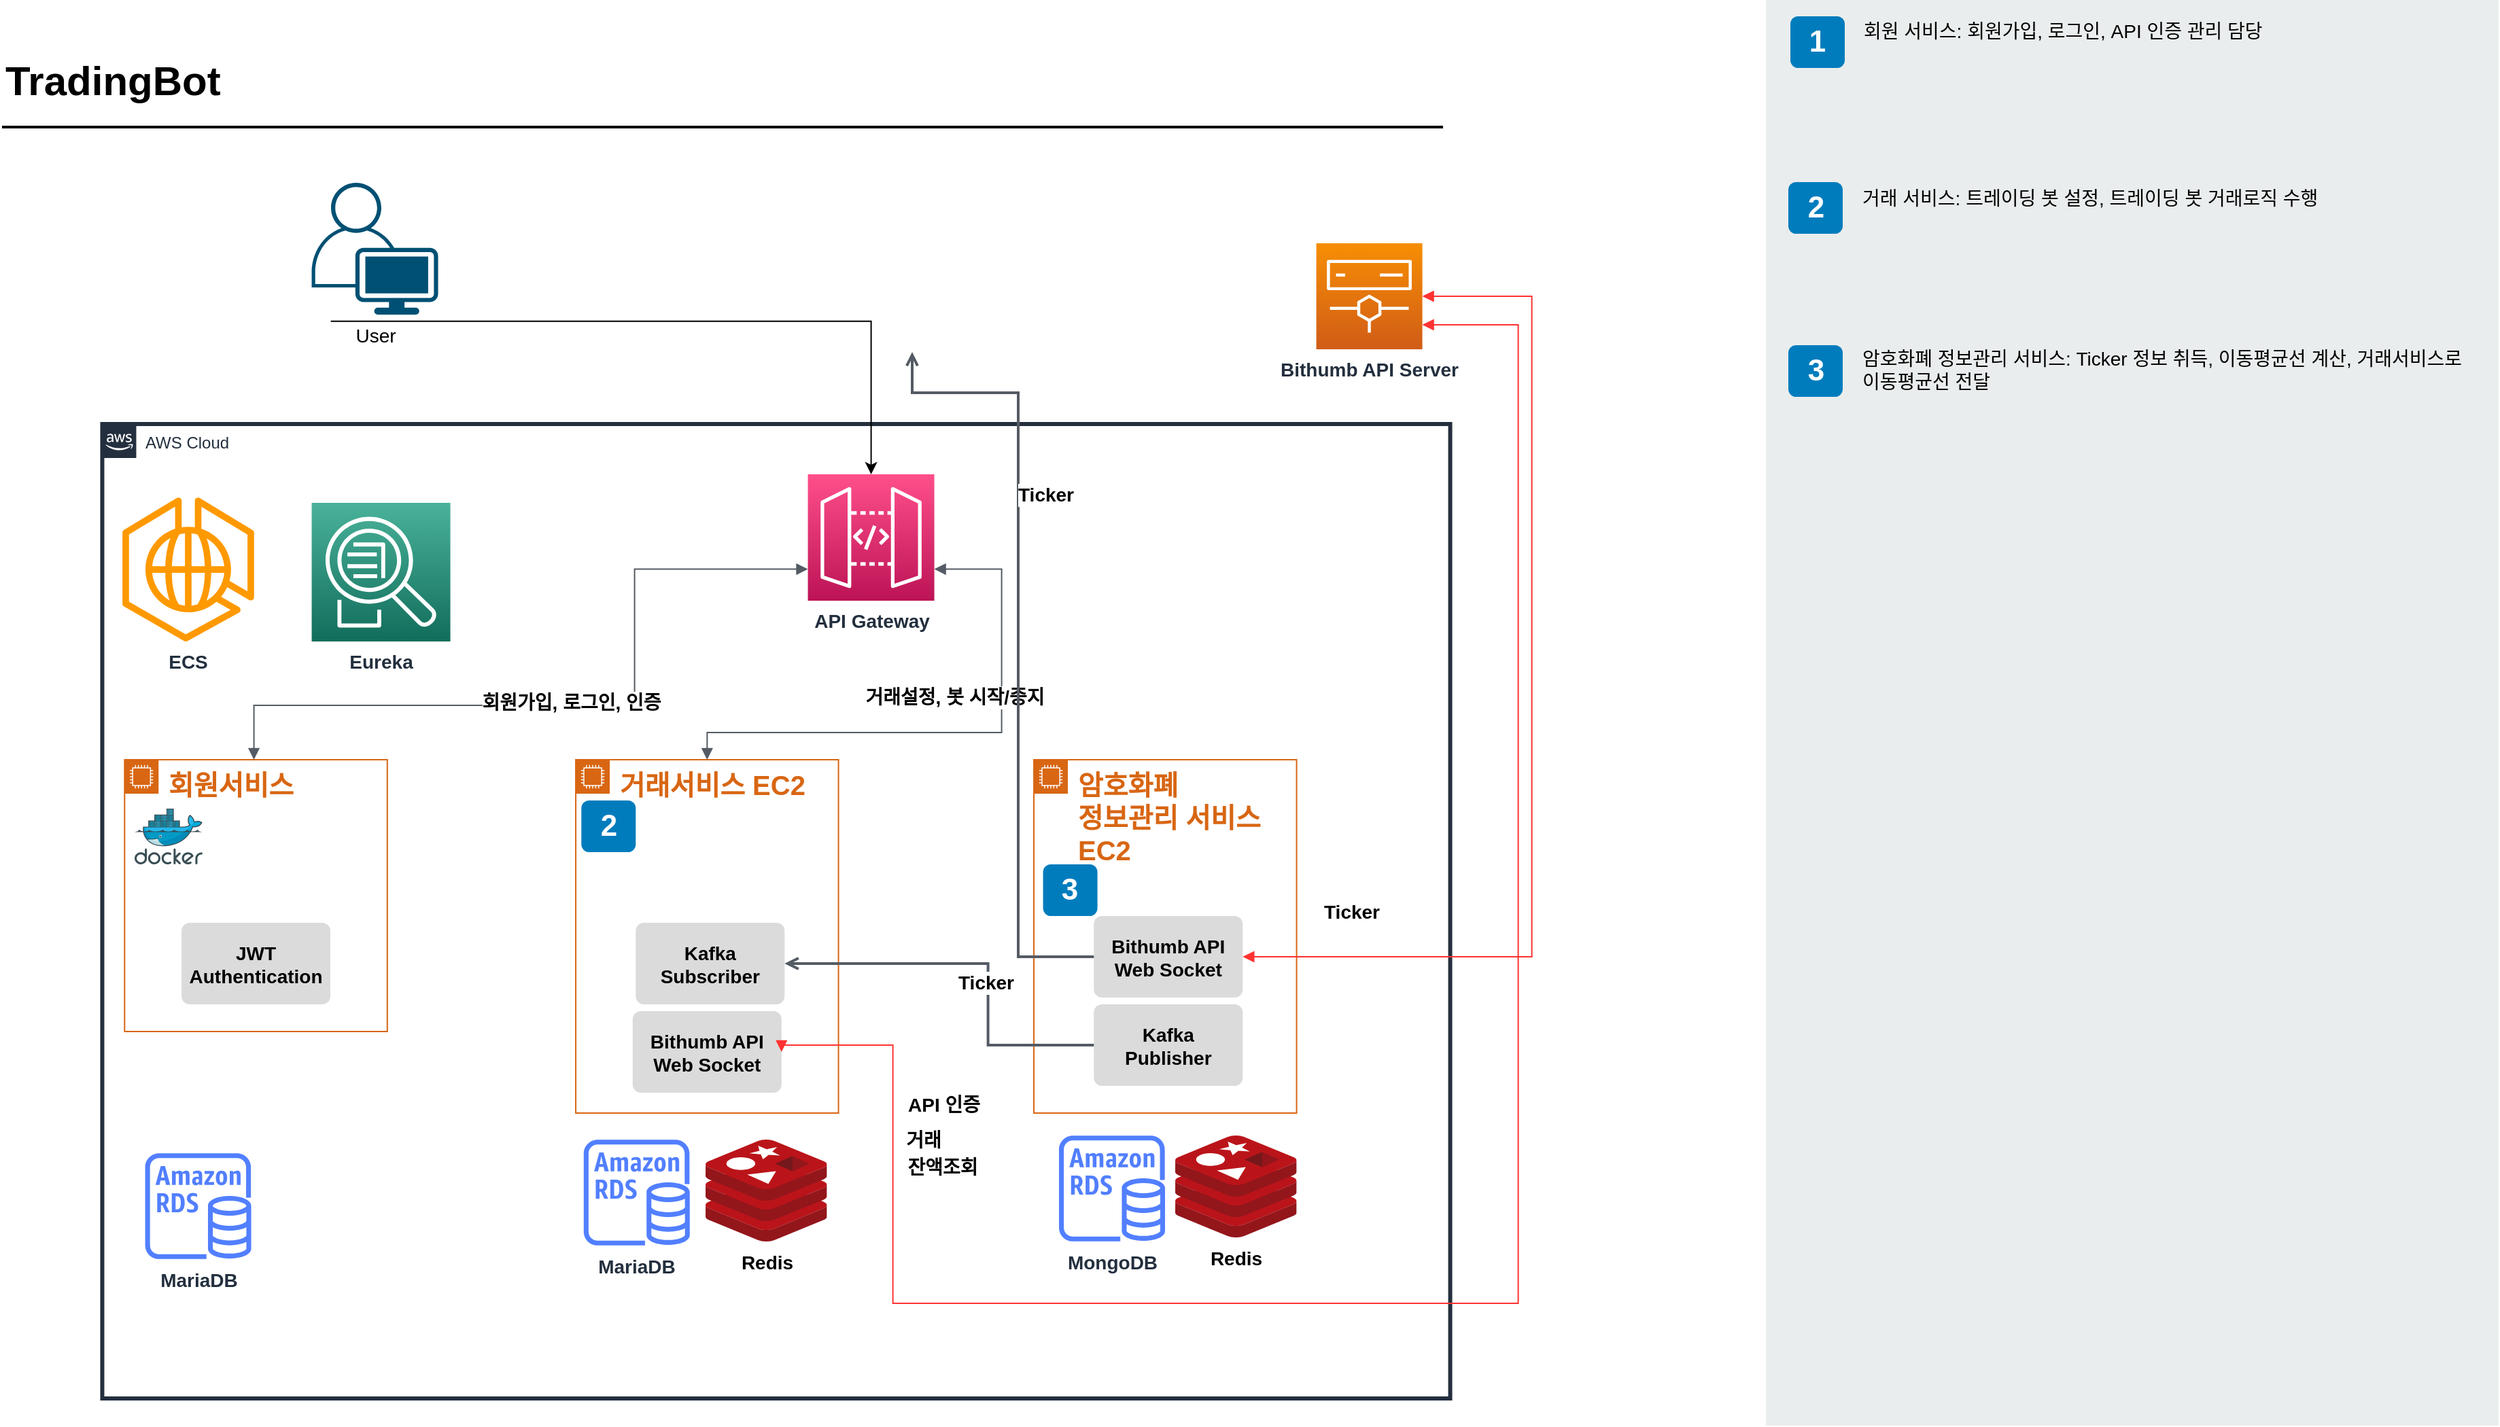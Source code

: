 <mxfile version="15.7.3" type="github"><diagram id="Ht1M8jgEwFfnCIfOTk4-" name="Page-1"><mxGraphModel dx="1483" dy="770" grid="1" gridSize="10" guides="1" tooltips="1" connect="1" arrows="1" fold="1" page="1" pageScale="1" pageWidth="1169" pageHeight="827" math="0" shadow="0"><root><mxCell id="0"/><mxCell id="1" parent="0"/><mxCell id="lZyyrw_v1k-XXsasgZWi-5" value="&lt;font style=&quot;font-size: 20px;&quot;&gt;거래서비스 EC2&amp;nbsp;&lt;/font&gt;" style="points=[[0,0],[0.25,0],[0.5,0],[0.75,0],[1,0],[1,0.25],[1,0.5],[1,0.75],[1,1],[0.75,1],[0.5,1],[0.25,1],[0,1],[0,0.75],[0,0.5],[0,0.25]];outlineConnect=0;gradientColor=none;html=1;whiteSpace=wrap;fontSize=20;fontStyle=1;shape=mxgraph.aws4.group;grIcon=mxgraph.aws4.group_ec2_instance_contents;strokeColor=#D86613;fillColor=none;verticalAlign=top;align=left;spacingLeft=30;fontColor=#D86613;dashed=0;" parent="1" vertex="1"><mxGeometry x="474.53" y="610" width="193.25" height="260" as="geometry"/></mxCell><mxCell id="lZyyrw_v1k-XXsasgZWi-48" value="AWS Cloud" style="points=[[0,0],[0.25,0],[0.5,0],[0.75,0],[1,0],[1,0.25],[1,0.5],[1,0.75],[1,1],[0.75,1],[0.5,1],[0.25,1],[0,1],[0,0.75],[0,0.5],[0,0.25]];outlineConnect=0;gradientColor=none;html=1;whiteSpace=wrap;fontSize=12;fontStyle=0;shape=mxgraph.aws4.group;grIcon=mxgraph.aws4.group_aws_cloud_alt;strokeColor=#232F3E;fillColor=none;verticalAlign=top;align=left;spacingLeft=30;fontColor=#232F3E;dashed=0;strokeWidth=3;" parent="1" vertex="1"><mxGeometry x="126.23" y="363" width="991.55" height="717" as="geometry"/></mxCell><mxCell id="-QjtrjUzRDEMRZ5MF8oH-27" value="2" style="rounded=1;whiteSpace=wrap;html=1;fillColor=#007CBD;strokeColor=none;fontColor=#FFFFFF;fontStyle=1;fontSize=22;" parent="1" vertex="1"><mxGeometry x="478.65" y="640" width="40" height="38" as="geometry"/></mxCell><mxCell id="-QjtrjUzRDEMRZ5MF8oH-47" value="TradingBot" style="text;html=1;resizable=0;points=[];autosize=1;align=left;verticalAlign=top;spacingTop=-4;fontSize=30;fontStyle=1" parent="1" vertex="1"><mxGeometry x="52.5" y="90" width="170" height="40" as="geometry"/></mxCell><mxCell id="SCVMTBWpLvtzJIhz15lM-1" value="" style="line;strokeWidth=2;html=1;fontSize=14;" parent="1" vertex="1"><mxGeometry x="52.5" y="139.5" width="1060" height="10" as="geometry"/></mxCell><mxCell id="7OVz4w7n9kzEPWy-4BBC-3" value="" style="rounded=0;whiteSpace=wrap;html=1;fillColor=#EAEDED;fontSize=22;fontColor=#FFFFFF;strokeColor=none;labelBackgroundColor=none;" parent="1" vertex="1"><mxGeometry x="1350" y="51" width="539" height="1049" as="geometry"/></mxCell><mxCell id="7OVz4w7n9kzEPWy-4BBC-4" value="1" style="rounded=1;whiteSpace=wrap;html=1;fillColor=#007CBD;strokeColor=none;fontColor=#FFFFFF;fontStyle=1;fontSize=22;labelBackgroundColor=none;" parent="1" vertex="1"><mxGeometry x="1368" y="63" width="40" height="38" as="geometry"/></mxCell><mxCell id="7OVz4w7n9kzEPWy-4BBC-5" value="2" style="rounded=1;whiteSpace=wrap;html=1;fillColor=#007CBD;strokeColor=none;fontColor=#FFFFFF;fontStyle=1;fontSize=22;labelBackgroundColor=none;" parent="1" vertex="1"><mxGeometry x="1366.5" y="185" width="40" height="38" as="geometry"/></mxCell><mxCell id="7OVz4w7n9kzEPWy-4BBC-6" value="3" style="rounded=1;whiteSpace=wrap;html=1;fillColor=#007CBD;strokeColor=none;fontColor=#FFFFFF;fontStyle=1;fontSize=22;labelBackgroundColor=none;" parent="1" vertex="1"><mxGeometry x="1366.5" y="305" width="40" height="38" as="geometry"/></mxCell><mxCell id="7OVz4w7n9kzEPWy-4BBC-13" value="&lt;span&gt;회원 서비스: 회원가입, 로그인, API 인증 관리 담당&lt;/span&gt;" style="text;html=1;align=left;verticalAlign=top;spacingTop=-4;fontSize=14;labelBackgroundColor=none;whiteSpace=wrap;" parent="1" vertex="1"><mxGeometry x="1419.5" y="62.5" width="449" height="118" as="geometry"/></mxCell><mxCell id="7OVz4w7n9kzEPWy-4BBC-14" value="&lt;span&gt;거래 서비스: 트레이딩 봇 설정, 트레이딩 봇 거래로직 수행&lt;/span&gt;" style="text;html=1;align=left;verticalAlign=top;spacingTop=-4;fontSize=14;labelBackgroundColor=none;whiteSpace=wrap;" parent="1" vertex="1"><mxGeometry x="1418.5" y="185.5" width="450" height="115" as="geometry"/></mxCell><mxCell id="7OVz4w7n9kzEPWy-4BBC-15" value="&lt;span&gt;암호화폐 정보관리 서비스: Ticker 정보 취득, 이동평균선 계산, 거래서비스로 이동평균선 전달&lt;/span&gt;" style="text;html=1;align=left;verticalAlign=top;spacingTop=-4;fontSize=14;labelBackgroundColor=none;whiteSpace=wrap;" parent="1" vertex="1"><mxGeometry x="1418.5" y="303.5" width="450" height="117" as="geometry"/></mxCell><mxCell id="lZyyrw_v1k-XXsasgZWi-6" value="MariaDB" style="sketch=0;outlineConnect=0;fontColor=#232F3E;gradientColor=none;fillColor=#527FFF;strokeColor=none;dashed=0;verticalLabelPosition=bottom;verticalAlign=top;align=center;html=1;fontSize=14;fontStyle=1;aspect=fixed;pointerEvents=1;shape=mxgraph.aws4.rds_instance;" parent="1" vertex="1"><mxGeometry x="480.39" y="889.5" width="78" height="78" as="geometry"/></mxCell><mxCell id="lZyyrw_v1k-XXsasgZWi-8" value="Bithumb API&#10;Web Socket" style="rounded=1;arcSize=10;strokeColor=none;fillColor=#DBDBDB;gradientColor=none;fontStyle=1;fontSize=14;" parent="1" vertex="1"><mxGeometry x="516.4" y="795" width="109.5" height="60" as="geometry"/></mxCell><mxCell id="lZyyrw_v1k-XXsasgZWi-13" value="Kafka&#10;Subscriber" style="rounded=1;arcSize=10;strokeColor=none;fillColor=#DBDBDB;gradientColor=none;fontStyle=1;fontSize=14;" parent="1" vertex="1"><mxGeometry x="518.65" y="730" width="109.5" height="60" as="geometry"/></mxCell><mxCell id="lZyyrw_v1k-XXsasgZWi-14" value="&lt;b&gt;&lt;font style=&quot;font-size: 14px&quot;&gt;ECS&lt;/font&gt;&lt;/b&gt;" style="sketch=0;outlineConnect=0;fontColor=#232F3E;gradientColor=none;fillColor=#FF9900;strokeColor=none;dashed=0;verticalLabelPosition=bottom;verticalAlign=top;align=center;html=1;fontSize=12;fontStyle=0;aspect=fixed;pointerEvents=1;shape=mxgraph.aws4.ecs_anywhere;" parent="1" vertex="1"><mxGeometry x="140.9" y="417" width="97.16" height="106" as="geometry"/></mxCell><mxCell id="lZyyrw_v1k-XXsasgZWi-15" value="&lt;font style=&quot;font-size: 20px&quot;&gt;암호화폐&lt;br&gt;정보관리 서비스 EC2&amp;nbsp;&lt;/font&gt;" style="points=[[0,0],[0.25,0],[0.5,0],[0.75,0],[1,0],[1,0.25],[1,0.5],[1,0.75],[1,1],[0.75,1],[0.5,1],[0.25,1],[0,1],[0,0.75],[0,0.5],[0,0.25]];outlineConnect=0;gradientColor=none;html=1;whiteSpace=wrap;fontSize=20;fontStyle=1;shape=mxgraph.aws4.group;grIcon=mxgraph.aws4.group_ec2_instance_contents;strokeColor=#D86613;fillColor=none;verticalAlign=top;align=left;spacingLeft=30;fontColor=#D86613;dashed=0;" parent="1" vertex="1"><mxGeometry x="811.53" y="610" width="193.25" height="260" as="geometry"/></mxCell><mxCell id="lZyyrw_v1k-XXsasgZWi-16" value="MongoDB" style="sketch=0;outlineConnect=0;fontColor=#232F3E;gradientColor=none;fillColor=#527FFF;strokeColor=none;dashed=0;verticalLabelPosition=bottom;verticalAlign=top;align=center;html=1;fontSize=14;fontStyle=1;aspect=fixed;pointerEvents=1;shape=mxgraph.aws4.rds_instance;" parent="1" vertex="1"><mxGeometry x="830" y="886.5" width="78" height="78" as="geometry"/></mxCell><mxCell id="lZyyrw_v1k-XXsasgZWi-17" value="Bithumb API&#10;Web Socket" style="rounded=1;arcSize=10;strokeColor=none;fillColor=#DBDBDB;gradientColor=none;fontStyle=1;fontSize=14;" parent="1" vertex="1"><mxGeometry x="855.65" y="725" width="109.5" height="60" as="geometry"/></mxCell><mxCell id="lZyyrw_v1k-XXsasgZWi-18" value="Kafka&#10;Publisher" style="rounded=1;arcSize=10;strokeColor=none;fillColor=#DBDBDB;gradientColor=none;fontStyle=1;fontSize=14;" parent="1" vertex="1"><mxGeometry x="855.65" y="790" width="109.5" height="60" as="geometry"/></mxCell><mxCell id="lZyyrw_v1k-XXsasgZWi-19" value="" style="edgeStyle=orthogonalEdgeStyle;html=1;endArrow=open;elbow=vertical;startArrow=none;endFill=0;strokeColor=#545B64;rounded=0;fontSize=14;strokeWidth=2;exitX=0;exitY=0.5;exitDx=0;exitDy=0;fontStyle=0" parent="1" source="lZyyrw_v1k-XXsasgZWi-18" target="lZyyrw_v1k-XXsasgZWi-13" edge="1"><mxGeometry x="0.016" y="133" width="100" relative="1" as="geometry"><mxPoint x="711.28" y="480.0" as="sourcePoint"/><mxPoint x="981.28" y="480.0" as="targetPoint"/><mxPoint x="-1" as="offset"/><Array as="points"><mxPoint x="777.78" y="820"/><mxPoint x="777.78" y="760"/></Array></mxGeometry></mxCell><mxCell id="lZyyrw_v1k-XXsasgZWi-25" value="Ticker" style="edgeLabel;html=1;align=center;verticalAlign=middle;resizable=0;points=[];fontSize=14;fontStyle=1" parent="lZyyrw_v1k-XXsasgZWi-19" vertex="1" connectable="0"><mxGeometry x="-0.133" y="2" relative="1" as="geometry"><mxPoint as="offset"/></mxGeometry></mxCell><mxCell id="lZyyrw_v1k-XXsasgZWi-21" value="Bithumb API Server" style="sketch=0;points=[[0,0,0],[0.25,0,0],[0.5,0,0],[0.75,0,0],[1,0,0],[0,1,0],[0.25,1,0],[0.5,1,0],[0.75,1,0],[1,1,0],[0,0.25,0],[0,0.5,0],[0,0.75,0],[1,0.25,0],[1,0.5,0],[1,0.75,0]];outlineConnect=0;fontColor=#232F3E;gradientColor=#F78E04;gradientDirection=north;fillColor=#D05C17;strokeColor=#ffffff;dashed=0;verticalLabelPosition=bottom;verticalAlign=top;align=center;html=1;fontSize=14;fontStyle=1;aspect=fixed;shape=mxgraph.aws4.resourceIcon;resIcon=mxgraph.aws4.elemental;" parent="1" vertex="1"><mxGeometry x="1019.28" y="230" width="78" height="78" as="geometry"/></mxCell><mxCell id="lZyyrw_v1k-XXsasgZWi-23" value="" style="edgeStyle=orthogonalEdgeStyle;html=1;endArrow=block;elbow=vertical;startArrow=block;startFill=1;endFill=1;strokeColor=#FF3333;rounded=0;fontSize=14;entryX=1;entryY=0.5;entryDx=0;entryDy=0;entryPerimeter=0;exitX=1;exitY=0.5;exitDx=0;exitDy=0;" parent="1" source="lZyyrw_v1k-XXsasgZWi-17" target="lZyyrw_v1k-XXsasgZWi-21" edge="1"><mxGeometry width="100" relative="1" as="geometry"><mxPoint x="1067.78" y="610" as="sourcePoint"/><mxPoint x="1167.78" y="610" as="targetPoint"/><Array as="points"><mxPoint x="1177.78" y="755"/><mxPoint x="1177.78" y="269"/></Array></mxGeometry></mxCell><mxCell id="lZyyrw_v1k-XXsasgZWi-29" value="Ticker" style="edgeLabel;html=1;align=center;verticalAlign=middle;resizable=0;points=[];fontSize=14;fontStyle=1" parent="lZyyrw_v1k-XXsasgZWi-23" vertex="1" connectable="0"><mxGeometry x="-0.057" y="4" relative="1" as="geometry"><mxPoint x="-129" y="122" as="offset"/></mxGeometry></mxCell><mxCell id="lZyyrw_v1k-XXsasgZWi-24" value="" style="edgeStyle=orthogonalEdgeStyle;html=1;endArrow=block;elbow=vertical;startArrow=block;startFill=1;endFill=1;strokeColor=#FF3333;rounded=0;fontSize=14;exitX=1;exitY=0.5;exitDx=0;exitDy=0;" parent="1" source="lZyyrw_v1k-XXsasgZWi-8" target="lZyyrw_v1k-XXsasgZWi-21" edge="1"><mxGeometry width="100" relative="1" as="geometry"><mxPoint x="972.9" y="732" as="sourcePoint"/><mxPoint x="1147.78" y="290" as="targetPoint"/><Array as="points"><mxPoint x="625.78" y="820"/><mxPoint x="707.78" y="820"/><mxPoint x="707.78" y="1010"/><mxPoint x="1167.78" y="1010"/><mxPoint x="1167.78" y="290"/></Array></mxGeometry></mxCell><mxCell id="lZyyrw_v1k-XXsasgZWi-30" value="거래" style="edgeLabel;html=1;align=center;verticalAlign=middle;resizable=0;points=[];fontSize=14;fontStyle=1" parent="lZyyrw_v1k-XXsasgZWi-24" vertex="1" connectable="0"><mxGeometry x="-0.005" y="2" relative="1" as="geometry"><mxPoint x="-436" y="-97" as="offset"/></mxGeometry></mxCell><mxCell id="lZyyrw_v1k-XXsasgZWi-31" value="&lt;font style=&quot;font-size: 20px&quot;&gt;회원서비스&amp;nbsp;&lt;/font&gt;" style="points=[[0,0],[0.25,0],[0.5,0],[0.75,0],[1,0],[1,0.25],[1,0.5],[1,0.75],[1,1],[0.75,1],[0.5,1],[0.25,1],[0,1],[0,0.75],[0,0.5],[0,0.25]];outlineConnect=0;gradientColor=none;html=1;whiteSpace=wrap;fontSize=20;fontStyle=1;shape=mxgraph.aws4.group;grIcon=mxgraph.aws4.group_ec2_instance_contents;strokeColor=#D86613;fillColor=none;verticalAlign=top;align=left;spacingLeft=30;fontColor=#D86613;dashed=0;" parent="1" vertex="1"><mxGeometry x="142.65" y="610" width="193.25" height="200" as="geometry"/></mxCell><mxCell id="lZyyrw_v1k-XXsasgZWi-32" value="MariaDB" style="sketch=0;outlineConnect=0;fontColor=#232F3E;gradientColor=none;fillColor=#527FFF;strokeColor=none;dashed=0;verticalLabelPosition=bottom;verticalAlign=top;align=center;html=1;fontSize=14;fontStyle=1;aspect=fixed;pointerEvents=1;shape=mxgraph.aws4.rds_instance;" parent="1" vertex="1"><mxGeometry x="157.78" y="899.5" width="78" height="78" as="geometry"/></mxCell><mxCell id="lZyyrw_v1k-XXsasgZWi-35" value="Redis" style="sketch=0;aspect=fixed;html=1;points=[];align=center;image;fontSize=14;image=img/lib/mscae/Cache_Redis_Product.svg;fontStyle=1" parent="1" vertex="1"><mxGeometry x="570" y="889.5" width="89.29" height="75" as="geometry"/></mxCell><mxCell id="lZyyrw_v1k-XXsasgZWi-45" value="JWT&#10;Authentication" style="rounded=1;arcSize=10;strokeColor=none;fillColor=#DBDBDB;gradientColor=none;fontStyle=1;fontSize=14;" parent="1" vertex="1"><mxGeometry x="184.53" y="730" width="109.5" height="60" as="geometry"/></mxCell><mxCell id="lZyyrw_v1k-XXsasgZWi-46" value="&lt;font style=&quot;font-size: 14px&quot;&gt;&lt;b&gt;Eureka&lt;/b&gt;&lt;/font&gt;" style="sketch=0;points=[[0,0,0],[0.25,0,0],[0.5,0,0],[0.75,0,0],[1,0,0],[0,1,0],[0.25,1,0],[0.5,1,0],[0.75,1,0],[1,1,0],[0,0.25,0],[0,0.5,0],[0,0.75,0],[1,0.25,0],[1,0.5,0],[1,0.75,0]];outlineConnect=0;fontColor=#232F3E;gradientColor=#4AB29A;gradientDirection=north;fillColor=#116D5B;strokeColor=#ffffff;dashed=0;verticalLabelPosition=bottom;verticalAlign=top;align=center;html=1;fontSize=12;fontStyle=0;aspect=fixed;shape=mxgraph.aws4.resourceIcon;resIcon=mxgraph.aws4.application_discovery_service;" parent="1" vertex="1"><mxGeometry x="280.28" y="421" width="102" height="102" as="geometry"/></mxCell><mxCell id="lZyyrw_v1k-XXsasgZWi-49" value="API Gateway" style="sketch=0;points=[[0,0,0],[0.25,0,0],[0.5,0,0],[0.75,0,0],[1,0,0],[0,1,0],[0.25,1,0],[0.5,1,0],[0.75,1,0],[1,1,0],[0,0.25,0],[0,0.5,0],[0,0.75,0],[1,0.25,0],[1,0.5,0],[1,0.75,0]];outlineConnect=0;fontColor=#232F3E;gradientColor=#FF4F8B;gradientDirection=north;fillColor=#BC1356;strokeColor=#ffffff;dashed=0;verticalLabelPosition=bottom;verticalAlign=top;align=center;html=1;fontSize=14;fontStyle=1;aspect=fixed;shape=mxgraph.aws4.resourceIcon;resIcon=mxgraph.aws4.api_gateway;" parent="1" vertex="1"><mxGeometry x="645.28" y="400" width="93" height="93" as="geometry"/></mxCell><mxCell id="lZyyrw_v1k-XXsasgZWi-51" value="" style="edgeStyle=orthogonalEdgeStyle;html=1;endArrow=block;elbow=vertical;startArrow=block;startFill=1;endFill=1;strokeColor=#545B64;rounded=0;fontSize=14;entryX=0;entryY=0.75;entryDx=0;entryDy=0;entryPerimeter=0;" parent="1" target="lZyyrw_v1k-XXsasgZWi-49" edge="1"><mxGeometry width="100" relative="1" as="geometry"><mxPoint x="237.78" y="610" as="sourcePoint"/><mxPoint x="597.41" y="560" as="targetPoint"/><Array as="points"><mxPoint x="237.78" y="570"/><mxPoint x="517.78" y="570"/><mxPoint x="517.78" y="470"/></Array></mxGeometry></mxCell><mxCell id="lZyyrw_v1k-XXsasgZWi-52" value="회원가입, 로그인, 인증" style="edgeLabel;html=1;align=center;verticalAlign=middle;resizable=0;points=[];fontSize=14;fontStyle=1" parent="lZyyrw_v1k-XXsasgZWi-51" vertex="1" connectable="0"><mxGeometry x="-0.005" y="2" relative="1" as="geometry"><mxPoint as="offset"/></mxGeometry></mxCell><mxCell id="lZyyrw_v1k-XXsasgZWi-53" value="" style="edgeStyle=orthogonalEdgeStyle;html=1;endArrow=block;elbow=vertical;startArrow=block;startFill=1;endFill=1;strokeColor=#545B64;rounded=0;fontSize=14;entryX=1;entryY=0.75;entryDx=0;entryDy=0;entryPerimeter=0;exitX=0.5;exitY=0;exitDx=0;exitDy=0;" parent="1" source="lZyyrw_v1k-XXsasgZWi-5" target="lZyyrw_v1k-XXsasgZWi-49" edge="1"><mxGeometry width="100" relative="1" as="geometry"><mxPoint x="247.78" y="620" as="sourcePoint"/><mxPoint x="558.28" y="505.25" as="targetPoint"/><Array as="points"><mxPoint x="570.78" y="590"/><mxPoint x="787.78" y="590"/><mxPoint x="787.78" y="470"/></Array></mxGeometry></mxCell><mxCell id="lZyyrw_v1k-XXsasgZWi-54" value="거래설정, 봇 시작/중지" style="edgeLabel;html=1;align=center;verticalAlign=middle;resizable=0;points=[];fontSize=14;fontStyle=1" parent="lZyyrw_v1k-XXsasgZWi-53" vertex="1" connectable="0"><mxGeometry x="-0.005" y="2" relative="1" as="geometry"><mxPoint y="-24" as="offset"/></mxGeometry></mxCell><mxCell id="lZyyrw_v1k-XXsasgZWi-62" value="3" style="rounded=1;whiteSpace=wrap;html=1;fillColor=#007CBD;strokeColor=none;fontColor=#FFFFFF;fontStyle=1;fontSize=22;" parent="1" vertex="1"><mxGeometry x="818.28" y="687" width="40" height="38" as="geometry"/></mxCell><mxCell id="lZyyrw_v1k-XXsasgZWi-67" style="edgeStyle=orthogonalEdgeStyle;rounded=0;orthogonalLoop=1;jettySize=auto;html=1;fontSize=14;strokeColor=#000000;strokeWidth=1;exitX=0.151;exitY=1.05;exitDx=0;exitDy=0;exitPerimeter=0;" parent="1" source="lZyyrw_v1k-XXsasgZWi-66" target="lZyyrw_v1k-XXsasgZWi-49" edge="1"><mxGeometry relative="1" as="geometry"/></mxCell><mxCell id="lZyyrw_v1k-XXsasgZWi-66" value="User" style="points=[[0.35,0,0],[0.98,0.51,0],[1,0.71,0],[0.67,1,0],[0,0.795,0],[0,0.65,0]];verticalLabelPosition=bottom;sketch=0;html=1;verticalAlign=top;aspect=fixed;align=center;pointerEvents=1;shape=mxgraph.cisco19.user;fillColor=#005073;strokeColor=none;fontSize=14;" parent="1" vertex="1"><mxGeometry x="280.28" y="185.5" width="93" height="97" as="geometry"/></mxCell><mxCell id="80u56FycU5zlCRdc_xlW-2" value="Redis" style="sketch=0;aspect=fixed;html=1;points=[];align=center;image;fontSize=14;image=img/lib/mscae/Cache_Redis_Product.svg;fontStyle=1" parent="1" vertex="1"><mxGeometry x="915.49" y="886.5" width="89.29" height="75" as="geometry"/></mxCell><mxCell id="80u56FycU5zlCRdc_xlW-3" value="API 인증" style="edgeLabel;html=1;align=center;verticalAlign=middle;resizable=0;points=[];fontSize=14;fontStyle=1" parent="1" vertex="1" connectable="0"><mxGeometry x="738.284" y="860.003" as="geometry"><mxPoint x="6" y="4" as="offset"/></mxGeometry></mxCell><mxCell id="80u56FycU5zlCRdc_xlW-4" value="잔액조회" style="edgeLabel;html=1;align=center;verticalAlign=middle;resizable=0;points=[];fontSize=14;fontStyle=1" parent="1" vertex="1" connectable="0"><mxGeometry x="744.004" y="910.003" as="geometry"/></mxCell><mxCell id="80u56FycU5zlCRdc_xlW-7" value="" style="edgeStyle=orthogonalEdgeStyle;html=1;endArrow=open;elbow=vertical;startArrow=none;endFill=0;strokeColor=#545B64;rounded=0;fontSize=14;strokeWidth=2;fontStyle=0;exitX=0;exitY=0.5;exitDx=0;exitDy=0;" parent="1" source="lZyyrw_v1k-XXsasgZWi-17" edge="1"><mxGeometry x="0.016" y="133" width="100" relative="1" as="geometry"><mxPoint x="1113" y="770" as="sourcePoint"/><mxPoint x="722" y="310" as="targetPoint"/><mxPoint x="-1" as="offset"/><Array as="points"><mxPoint x="800" y="755"/><mxPoint x="800" y="340"/><mxPoint x="722" y="340"/></Array></mxGeometry></mxCell><mxCell id="80u56FycU5zlCRdc_xlW-8" value="Ticker" style="edgeLabel;html=1;align=center;verticalAlign=middle;resizable=0;points=[];fontSize=14;fontStyle=1" parent="80u56FycU5zlCRdc_xlW-7" vertex="1" connectable="0"><mxGeometry x="-0.133" y="2" relative="1" as="geometry"><mxPoint x="22" y="-145" as="offset"/></mxGeometry></mxCell><mxCell id="wQY8wamRrmVkpsSiwKHc-1" value="" style="sketch=0;aspect=fixed;html=1;points=[];align=center;image;fontSize=12;image=img/lib/mscae/Docker.svg;" vertex="1" parent="1"><mxGeometry x="150" y="646" width="50" height="41" as="geometry"/></mxCell></root></mxGraphModel></diagram></mxfile>